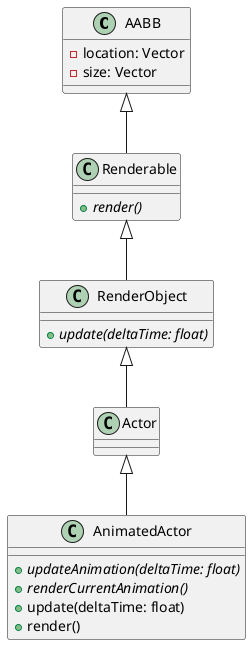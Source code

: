 @startuml
class AABB {
  -location: Vector
  -size: Vector
}

class Renderable extends AABB {
  +{abstract} render()
}

class RenderObject extends Renderable {
  +{abstract} update(deltaTime: float)
}

class Actor extends RenderObject

class AnimatedActor extends Actor {
  +{abstract} updateAnimation(deltaTime: float)
  +{abstract} renderCurrentAnimation()
  +update(deltaTime: float)
  +render()
}
@enduml
